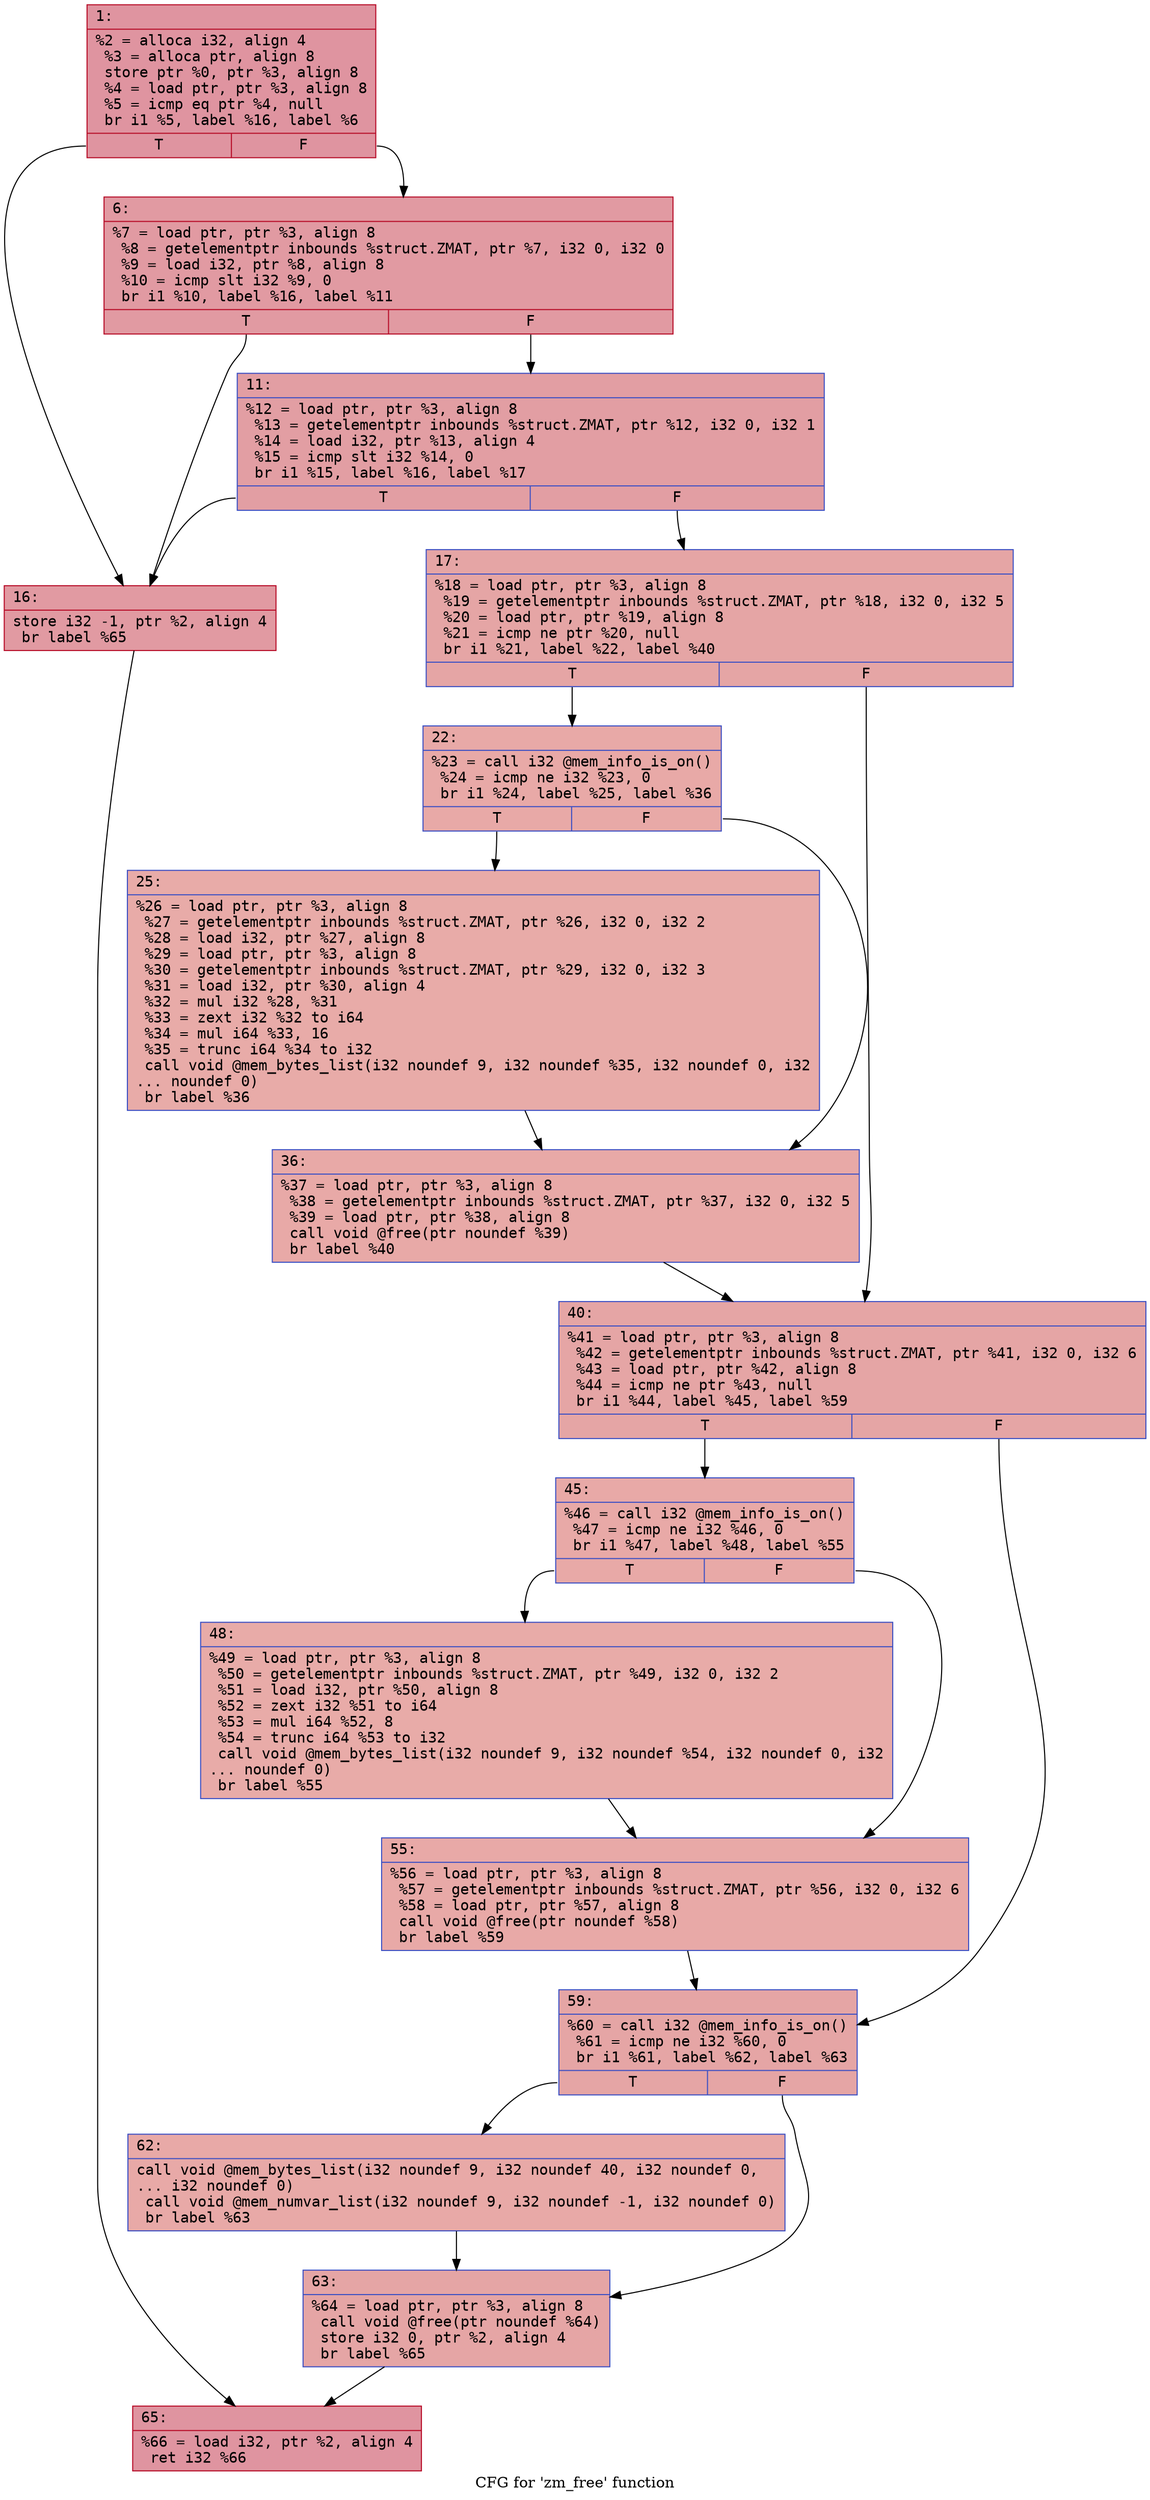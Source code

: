 digraph "CFG for 'zm_free' function" {
	label="CFG for 'zm_free' function";

	Node0x6000014c6f30 [shape=record,color="#b70d28ff", style=filled, fillcolor="#b70d2870" fontname="Courier",label="{1:\l|  %2 = alloca i32, align 4\l  %3 = alloca ptr, align 8\l  store ptr %0, ptr %3, align 8\l  %4 = load ptr, ptr %3, align 8\l  %5 = icmp eq ptr %4, null\l  br i1 %5, label %16, label %6\l|{<s0>T|<s1>F}}"];
	Node0x6000014c6f30:s0 -> Node0x6000014c7020[tooltip="1 -> 16\nProbability 37.50%" ];
	Node0x6000014c6f30:s1 -> Node0x6000014c6f80[tooltip="1 -> 6\nProbability 62.50%" ];
	Node0x6000014c6f80 [shape=record,color="#b70d28ff", style=filled, fillcolor="#bb1b2c70" fontname="Courier",label="{6:\l|  %7 = load ptr, ptr %3, align 8\l  %8 = getelementptr inbounds %struct.ZMAT, ptr %7, i32 0, i32 0\l  %9 = load i32, ptr %8, align 8\l  %10 = icmp slt i32 %9, 0\l  br i1 %10, label %16, label %11\l|{<s0>T|<s1>F}}"];
	Node0x6000014c6f80:s0 -> Node0x6000014c7020[tooltip="6 -> 16\nProbability 37.50%" ];
	Node0x6000014c6f80:s1 -> Node0x6000014c6fd0[tooltip="6 -> 11\nProbability 62.50%" ];
	Node0x6000014c6fd0 [shape=record,color="#3d50c3ff", style=filled, fillcolor="#be242e70" fontname="Courier",label="{11:\l|  %12 = load ptr, ptr %3, align 8\l  %13 = getelementptr inbounds %struct.ZMAT, ptr %12, i32 0, i32 1\l  %14 = load i32, ptr %13, align 4\l  %15 = icmp slt i32 %14, 0\l  br i1 %15, label %16, label %17\l|{<s0>T|<s1>F}}"];
	Node0x6000014c6fd0:s0 -> Node0x6000014c7020[tooltip="11 -> 16\nProbability 37.50%" ];
	Node0x6000014c6fd0:s1 -> Node0x6000014c7070[tooltip="11 -> 17\nProbability 62.50%" ];
	Node0x6000014c7020 [shape=record,color="#b70d28ff", style=filled, fillcolor="#bb1b2c70" fontname="Courier",label="{16:\l|  store i32 -1, ptr %2, align 4\l  br label %65\l}"];
	Node0x6000014c7020 -> Node0x6000014c73e0[tooltip="16 -> 65\nProbability 100.00%" ];
	Node0x6000014c7070 [shape=record,color="#3d50c3ff", style=filled, fillcolor="#c5333470" fontname="Courier",label="{17:\l|  %18 = load ptr, ptr %3, align 8\l  %19 = getelementptr inbounds %struct.ZMAT, ptr %18, i32 0, i32 5\l  %20 = load ptr, ptr %19, align 8\l  %21 = icmp ne ptr %20, null\l  br i1 %21, label %22, label %40\l|{<s0>T|<s1>F}}"];
	Node0x6000014c7070:s0 -> Node0x6000014c70c0[tooltip="17 -> 22\nProbability 62.50%" ];
	Node0x6000014c7070:s1 -> Node0x6000014c71b0[tooltip="17 -> 40\nProbability 37.50%" ];
	Node0x6000014c70c0 [shape=record,color="#3d50c3ff", style=filled, fillcolor="#ca3b3770" fontname="Courier",label="{22:\l|  %23 = call i32 @mem_info_is_on()\l  %24 = icmp ne i32 %23, 0\l  br i1 %24, label %25, label %36\l|{<s0>T|<s1>F}}"];
	Node0x6000014c70c0:s0 -> Node0x6000014c7110[tooltip="22 -> 25\nProbability 62.50%" ];
	Node0x6000014c70c0:s1 -> Node0x6000014c7160[tooltip="22 -> 36\nProbability 37.50%" ];
	Node0x6000014c7110 [shape=record,color="#3d50c3ff", style=filled, fillcolor="#cc403a70" fontname="Courier",label="{25:\l|  %26 = load ptr, ptr %3, align 8\l  %27 = getelementptr inbounds %struct.ZMAT, ptr %26, i32 0, i32 2\l  %28 = load i32, ptr %27, align 8\l  %29 = load ptr, ptr %3, align 8\l  %30 = getelementptr inbounds %struct.ZMAT, ptr %29, i32 0, i32 3\l  %31 = load i32, ptr %30, align 4\l  %32 = mul i32 %28, %31\l  %33 = zext i32 %32 to i64\l  %34 = mul i64 %33, 16\l  %35 = trunc i64 %34 to i32\l  call void @mem_bytes_list(i32 noundef 9, i32 noundef %35, i32 noundef 0, i32\l... noundef 0)\l  br label %36\l}"];
	Node0x6000014c7110 -> Node0x6000014c7160[tooltip="25 -> 36\nProbability 100.00%" ];
	Node0x6000014c7160 [shape=record,color="#3d50c3ff", style=filled, fillcolor="#ca3b3770" fontname="Courier",label="{36:\l|  %37 = load ptr, ptr %3, align 8\l  %38 = getelementptr inbounds %struct.ZMAT, ptr %37, i32 0, i32 5\l  %39 = load ptr, ptr %38, align 8\l  call void @free(ptr noundef %39)\l  br label %40\l}"];
	Node0x6000014c7160 -> Node0x6000014c71b0[tooltip="36 -> 40\nProbability 100.00%" ];
	Node0x6000014c71b0 [shape=record,color="#3d50c3ff", style=filled, fillcolor="#c5333470" fontname="Courier",label="{40:\l|  %41 = load ptr, ptr %3, align 8\l  %42 = getelementptr inbounds %struct.ZMAT, ptr %41, i32 0, i32 6\l  %43 = load ptr, ptr %42, align 8\l  %44 = icmp ne ptr %43, null\l  br i1 %44, label %45, label %59\l|{<s0>T|<s1>F}}"];
	Node0x6000014c71b0:s0 -> Node0x6000014c7200[tooltip="40 -> 45\nProbability 62.50%" ];
	Node0x6000014c71b0:s1 -> Node0x6000014c72f0[tooltip="40 -> 59\nProbability 37.50%" ];
	Node0x6000014c7200 [shape=record,color="#3d50c3ff", style=filled, fillcolor="#ca3b3770" fontname="Courier",label="{45:\l|  %46 = call i32 @mem_info_is_on()\l  %47 = icmp ne i32 %46, 0\l  br i1 %47, label %48, label %55\l|{<s0>T|<s1>F}}"];
	Node0x6000014c7200:s0 -> Node0x6000014c7250[tooltip="45 -> 48\nProbability 62.50%" ];
	Node0x6000014c7200:s1 -> Node0x6000014c72a0[tooltip="45 -> 55\nProbability 37.50%" ];
	Node0x6000014c7250 [shape=record,color="#3d50c3ff", style=filled, fillcolor="#cc403a70" fontname="Courier",label="{48:\l|  %49 = load ptr, ptr %3, align 8\l  %50 = getelementptr inbounds %struct.ZMAT, ptr %49, i32 0, i32 2\l  %51 = load i32, ptr %50, align 8\l  %52 = zext i32 %51 to i64\l  %53 = mul i64 %52, 8\l  %54 = trunc i64 %53 to i32\l  call void @mem_bytes_list(i32 noundef 9, i32 noundef %54, i32 noundef 0, i32\l... noundef 0)\l  br label %55\l}"];
	Node0x6000014c7250 -> Node0x6000014c72a0[tooltip="48 -> 55\nProbability 100.00%" ];
	Node0x6000014c72a0 [shape=record,color="#3d50c3ff", style=filled, fillcolor="#ca3b3770" fontname="Courier",label="{55:\l|  %56 = load ptr, ptr %3, align 8\l  %57 = getelementptr inbounds %struct.ZMAT, ptr %56, i32 0, i32 6\l  %58 = load ptr, ptr %57, align 8\l  call void @free(ptr noundef %58)\l  br label %59\l}"];
	Node0x6000014c72a0 -> Node0x6000014c72f0[tooltip="55 -> 59\nProbability 100.00%" ];
	Node0x6000014c72f0 [shape=record,color="#3d50c3ff", style=filled, fillcolor="#c5333470" fontname="Courier",label="{59:\l|  %60 = call i32 @mem_info_is_on()\l  %61 = icmp ne i32 %60, 0\l  br i1 %61, label %62, label %63\l|{<s0>T|<s1>F}}"];
	Node0x6000014c72f0:s0 -> Node0x6000014c7340[tooltip="59 -> 62\nProbability 62.50%" ];
	Node0x6000014c72f0:s1 -> Node0x6000014c7390[tooltip="59 -> 63\nProbability 37.50%" ];
	Node0x6000014c7340 [shape=record,color="#3d50c3ff", style=filled, fillcolor="#ca3b3770" fontname="Courier",label="{62:\l|  call void @mem_bytes_list(i32 noundef 9, i32 noundef 40, i32 noundef 0,\l... i32 noundef 0)\l  call void @mem_numvar_list(i32 noundef 9, i32 noundef -1, i32 noundef 0)\l  br label %63\l}"];
	Node0x6000014c7340 -> Node0x6000014c7390[tooltip="62 -> 63\nProbability 100.00%" ];
	Node0x6000014c7390 [shape=record,color="#3d50c3ff", style=filled, fillcolor="#c5333470" fontname="Courier",label="{63:\l|  %64 = load ptr, ptr %3, align 8\l  call void @free(ptr noundef %64)\l  store i32 0, ptr %2, align 4\l  br label %65\l}"];
	Node0x6000014c7390 -> Node0x6000014c73e0[tooltip="63 -> 65\nProbability 100.00%" ];
	Node0x6000014c73e0 [shape=record,color="#b70d28ff", style=filled, fillcolor="#b70d2870" fontname="Courier",label="{65:\l|  %66 = load i32, ptr %2, align 4\l  ret i32 %66\l}"];
}
